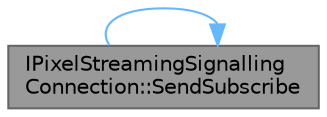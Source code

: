 digraph "IPixelStreamingSignallingConnection::SendSubscribe"
{
 // INTERACTIVE_SVG=YES
 // LATEX_PDF_SIZE
  bgcolor="transparent";
  edge [fontname=Helvetica,fontsize=10,labelfontname=Helvetica,labelfontsize=10];
  node [fontname=Helvetica,fontsize=10,shape=box,height=0.2,width=0.4];
  rankdir="LR";
  Node1 [id="Node000001",label="IPixelStreamingSignalling\lConnection::SendSubscribe",height=0.2,width=0.4,color="gray40", fillcolor="grey60", style="filled", fontcolor="black",tooltip="[Stream receiver only] Send a subscription request to the signalling server."];
  Node1 -> Node1 [id="edge1_Node000001_Node000001",color="steelblue1",style="solid",tooltip=" "];
}

